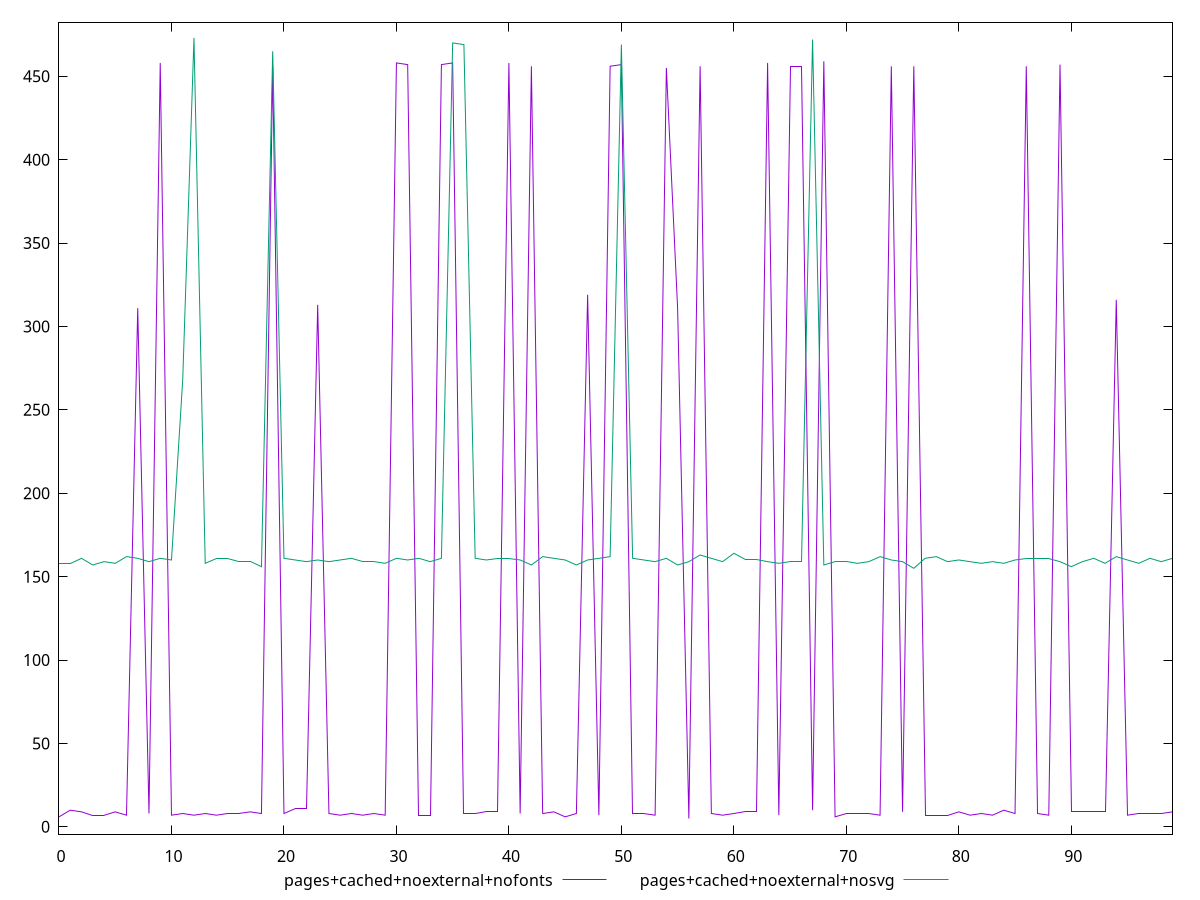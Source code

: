 reset

$pagesCachedNoexternalNofonts <<EOF
0 6
1 10
2 9
3 7
4 7
5 9
6 7
7 311
8 8
9 458
10 7
11 8
12 7
13 8
14 7
15 8
16 8
17 9
18 8
19 456
20 8
21 11
22 11
23 313
24 8
25 7
26 8
27 7
28 8
29 7
30 458
31 457
32 7
33 7
34 457
35 458
36 8
37 8
38 9
39 9
40 458
41 8
42 456
43 8
44 9
45 6
46 8
47 319
48 7
49 456
50 457
51 8
52 8
53 7
54 455
55 311
56 5
57 456
58 8
59 7
60 8
61 9
62 9
63 458
64 7
65 456
66 456
67 10
68 459
69 6
70 8
71 8
72 8
73 7
74 456
75 9
76 456
77 7
78 7
79 7
80 9
81 7
82 8
83 7
84 10
85 8
86 456
87 8
88 7
89 457
90 9
91 9
92 9
93 9
94 316
95 7
96 8
97 8
98 8
99 9
EOF

$pagesCachedNoexternalNosvg <<EOF
0 158
1 158
2 161
3 157
4 159
5 158
6 162
7 161
8 159
9 161
10 160
11 268
12 473
13 158
14 161
15 161
16 159
17 159
18 156
19 465
20 161
21 160
22 159
23 160
24 159
25 160
26 161
27 159
28 159
29 158
30 161
31 160
32 161
33 159
34 161
35 470
36 469
37 161
38 160
39 161
40 161
41 160
42 157
43 162
44 161
45 160
46 157
47 160
48 161
49 162
50 469
51 161
52 160
53 159
54 161
55 157
56 159
57 163
58 161
59 159
60 164
61 160
62 160
63 159
64 158
65 159
66 159
67 472
68 157
69 159
70 159
71 158
72 159
73 162
74 160
75 159
76 155
77 161
78 162
79 159
80 160
81 159
82 158
83 159
84 158
85 160
86 161
87 161
88 161
89 159
90 156
91 159
92 161
93 158
94 162
95 160
96 158
97 161
98 159
99 161
EOF

set key outside below
set xrange [0:99]
set yrange [-4.359999999999999:482.36]
set trange [-4.359999999999999:482.36]
set terminal svg size 640, 520 enhanced background rgb 'white'
set output "reprap/render-blocking-resources/comparison/line/6_vs_7.svg"

plot $pagesCachedNoexternalNofonts title "pages+cached+noexternal+nofonts" with line, \
     $pagesCachedNoexternalNosvg title "pages+cached+noexternal+nosvg" with line

reset
